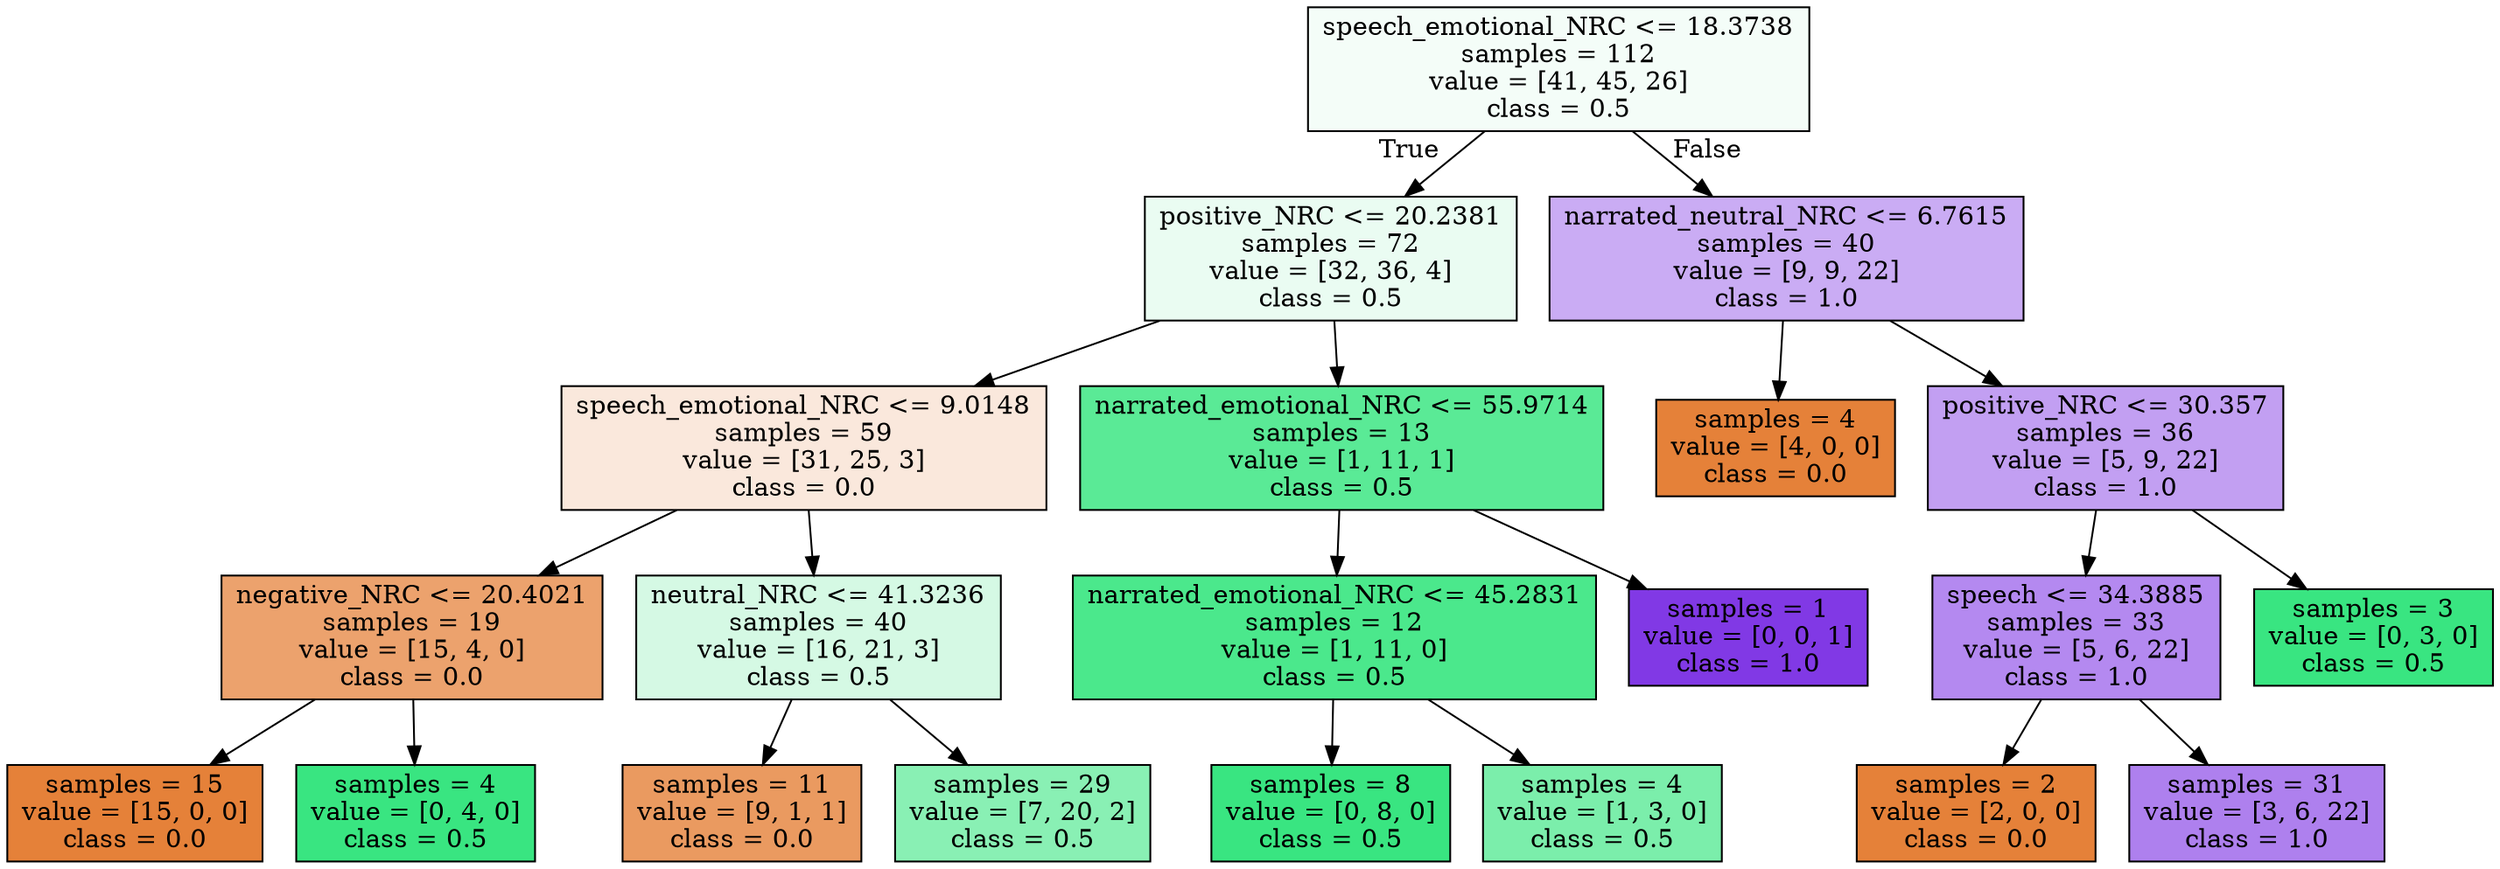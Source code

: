 digraph Tree {
node [shape=box, style="filled", color="black"] ;
0 [label="speech_emotional_NRC <= 18.3738\nsamples = 112\nvalue = [41, 45, 26]\nclass = 0.5", fillcolor="#39e5810e"] ;
1 [label="positive_NRC <= 20.2381\nsamples = 72\nvalue = [32, 36, 4]\nclass = 0.5", fillcolor="#39e5811a"] ;
0 -> 1 [labeldistance=2.5, labelangle=45, headlabel="True"] ;
2 [label="speech_emotional_NRC <= 9.0148\nsamples = 59\nvalue = [31, 25, 3]\nclass = 0.0", fillcolor="#e581392d"] ;
1 -> 2 ;
3 [label="negative_NRC <= 20.4021\nsamples = 19\nvalue = [15, 4, 0]\nclass = 0.0", fillcolor="#e58139bb"] ;
2 -> 3 ;
4 [label="samples = 15\nvalue = [15, 0, 0]\nclass = 0.0", fillcolor="#e58139ff"] ;
3 -> 4 ;
5 [label="samples = 4\nvalue = [0, 4, 0]\nclass = 0.5", fillcolor="#39e581ff"] ;
3 -> 5 ;
6 [label="neutral_NRC <= 41.3236\nsamples = 40\nvalue = [16, 21, 3]\nclass = 0.5", fillcolor="#39e58135"] ;
2 -> 6 ;
7 [label="samples = 11\nvalue = [9, 1, 1]\nclass = 0.0", fillcolor="#e58139cc"] ;
6 -> 7 ;
8 [label="samples = 29\nvalue = [7, 20, 2]\nclass = 0.5", fillcolor="#39e58197"] ;
6 -> 8 ;
9 [label="narrated_emotional_NRC <= 55.9714\nsamples = 13\nvalue = [1, 11, 1]\nclass = 0.5", fillcolor="#39e581d4"] ;
1 -> 9 ;
10 [label="narrated_emotional_NRC <= 45.2831\nsamples = 12\nvalue = [1, 11, 0]\nclass = 0.5", fillcolor="#39e581e8"] ;
9 -> 10 ;
11 [label="samples = 8\nvalue = [0, 8, 0]\nclass = 0.5", fillcolor="#39e581ff"] ;
10 -> 11 ;
12 [label="samples = 4\nvalue = [1, 3, 0]\nclass = 0.5", fillcolor="#39e581aa"] ;
10 -> 12 ;
13 [label="samples = 1\nvalue = [0, 0, 1]\nclass = 1.0", fillcolor="#8139e5ff"] ;
9 -> 13 ;
14 [label="narrated_neutral_NRC <= 6.7615\nsamples = 40\nvalue = [9, 9, 22]\nclass = 1.0", fillcolor="#8139e56b"] ;
0 -> 14 [labeldistance=2.5, labelangle=-45, headlabel="False"] ;
15 [label="samples = 4\nvalue = [4, 0, 0]\nclass = 0.0", fillcolor="#e58139ff"] ;
14 -> 15 ;
16 [label="positive_NRC <= 30.357\nsamples = 36\nvalue = [5, 9, 22]\nclass = 1.0", fillcolor="#8139e57b"] ;
14 -> 16 ;
17 [label="speech <= 34.3885\nsamples = 33\nvalue = [5, 6, 22]\nclass = 1.0", fillcolor="#8139e597"] ;
16 -> 17 ;
18 [label="samples = 2\nvalue = [2, 0, 0]\nclass = 0.0", fillcolor="#e58139ff"] ;
17 -> 18 ;
19 [label="samples = 31\nvalue = [3, 6, 22]\nclass = 1.0", fillcolor="#8139e5a3"] ;
17 -> 19 ;
20 [label="samples = 3\nvalue = [0, 3, 0]\nclass = 0.5", fillcolor="#39e581ff"] ;
16 -> 20 ;
}